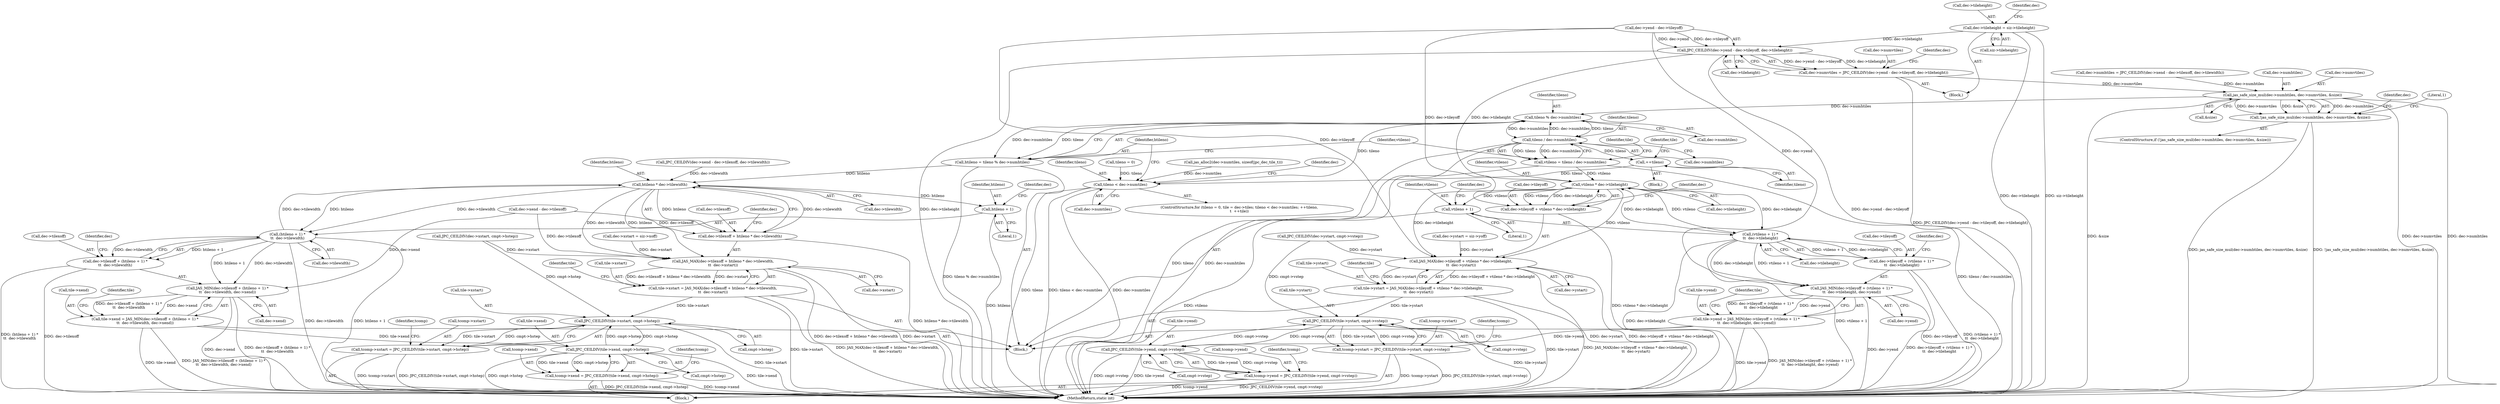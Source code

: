 digraph "0_jasper_ba2b9d000660313af7b692542afbd374c5685865_0@pointer" {
"1000157" [label="(Call,dec->tileheight = siz->tileheight)"];
"1000352" [label="(Call,JPC_CEILDIV(dec->yend - dec->tileyoff, dec->tileheight))"];
"1000348" [label="(Call,dec->numvtiles = JPC_CEILDIV(dec->yend - dec->tileyoff, dec->tileheight))"];
"1000365" [label="(Call,jas_safe_size_mul(dec->numhtiles, dec->numvtiles, &size))"];
"1000364" [label="(Call,!jas_safe_size_mul(dec->numhtiles, dec->numvtiles, &size))"];
"1000437" [label="(Call,tileno % dec->numhtiles)"];
"1000435" [label="(Call,htileno = tileno % dec->numhtiles)"];
"1000468" [label="(Call,htileno * dec->tilewidth)"];
"1000463" [label="(Call,JAS_MAX(dec->tilexoff + htileno * dec->tilewidth,\n\t\t  dec->xstart))"];
"1000459" [label="(Call,tile->xstart = JAS_MAX(dec->tilexoff + htileno * dec->tilewidth,\n\t\t  dec->xstart))"];
"1000631" [label="(Call,JPC_CEILDIV(tile->xstart, cmpt->hstep))"];
"1000627" [label="(Call,tcomp->xstart = JPC_CEILDIV(tile->xstart, cmpt->hstep))"];
"1000653" [label="(Call,JPC_CEILDIV(tile->xend, cmpt->hstep))"];
"1000649" [label="(Call,tcomp->xend = JPC_CEILDIV(tile->xend, cmpt->hstep))"];
"1000464" [label="(Call,dec->tilexoff + htileno * dec->tilewidth)"];
"1000502" [label="(Call,(htileno + 1) *\n\t\t  dec->tilewidth)"];
"1000497" [label="(Call,JAS_MIN(dec->tilexoff + (htileno + 1) *\n\t\t  dec->tilewidth, dec->xend))"];
"1000493" [label="(Call,tile->xend = JAS_MIN(dec->tilexoff + (htileno + 1) *\n\t\t  dec->tilewidth, dec->xend))"];
"1000498" [label="(Call,dec->tilexoff + (htileno + 1) *\n\t\t  dec->tilewidth)"];
"1000503" [label="(Call,htileno + 1)"];
"1000444" [label="(Call,tileno / dec->numhtiles)"];
"1000430" [label="(Call,++tileno)"];
"1000424" [label="(Call,tileno < dec->numtiles)"];
"1000442" [label="(Call,vtileno = tileno / dec->numhtiles)"];
"1000485" [label="(Call,vtileno * dec->tileheight)"];
"1000480" [label="(Call,JAS_MAX(dec->tileyoff + vtileno * dec->tileheight,\n\t\t  dec->ystart))"];
"1000476" [label="(Call,tile->ystart = JAS_MAX(dec->tileyoff + vtileno * dec->tileheight,\n\t\t  dec->ystart))"];
"1000642" [label="(Call,JPC_CEILDIV(tile->ystart, cmpt->vstep))"];
"1000638" [label="(Call,tcomp->ystart = JPC_CEILDIV(tile->ystart, cmpt->vstep))"];
"1000664" [label="(Call,JPC_CEILDIV(tile->yend, cmpt->vstep))"];
"1000660" [label="(Call,tcomp->yend = JPC_CEILDIV(tile->yend, cmpt->vstep))"];
"1000481" [label="(Call,dec->tileyoff + vtileno * dec->tileheight)"];
"1000521" [label="(Call,(vtileno + 1) *\n\t\t  dec->tileheight)"];
"1000516" [label="(Call,JAS_MIN(dec->tileyoff + (vtileno + 1) *\n\t\t  dec->tileheight, dec->yend))"];
"1000512" [label="(Call,tile->yend = JAS_MIN(dec->tileyoff + (vtileno + 1) *\n\t\t  dec->tileheight, dec->yend))"];
"1000517" [label="(Call,dec->tileyoff + (vtileno + 1) *\n\t\t  dec->tileheight)"];
"1000522" [label="(Call,vtileno + 1)"];
"1000643" [label="(Call,tile->ystart)"];
"1000498" [label="(Call,dec->tilexoff + (htileno + 1) *\n\t\t  dec->tilewidth)"];
"1000482" [label="(Call,dec->tileyoff)"];
"1000435" [label="(Call,htileno = tileno % dec->numhtiles)"];
"1000494" [label="(Call,tile->xend)"];
"1000660" [label="(Call,tcomp->yend = JPC_CEILDIV(tile->yend, cmpt->vstep))"];
"1000481" [label="(Call,dec->tileyoff + vtileno * dec->tileheight)"];
"1000495" [label="(Identifier,tile)"];
"1000442" [label="(Call,vtileno = tileno / dec->numhtiles)"];
"1000348" [label="(Call,dec->numvtiles = JPC_CEILDIV(dec->yend - dec->tileyoff, dec->tileheight))"];
"1000404" [label="(Call,jas_alloc2(dec->numtiles, sizeof(jpc_dec_tile_t)))"];
"1000491" [label="(Identifier,dec)"];
"1000524" [label="(Literal,1)"];
"1000433" [label="(Identifier,tile)"];
"1000486" [label="(Identifier,vtileno)"];
"1000521" [label="(Call,(vtileno + 1) *\n\t\t  dec->tileheight)"];
"1000487" [label="(Call,dec->tileheight)"];
"1000507" [label="(Identifier,dec)"];
"1000463" [label="(Call,JAS_MAX(dec->tilexoff + htileno * dec->tilewidth,\n\t\t  dec->xstart))"];
"1000499" [label="(Call,dec->tilexoff)"];
"1000522" [label="(Call,vtileno + 1)"];
"1000661" [label="(Call,tcomp->yend)"];
"1000518" [label="(Call,dec->tileyoff)"];
"1000129" [label="(Call,dec->ystart = siz->yoff)"];
"1000516" [label="(Call,JAS_MIN(dec->tileyoff + (vtileno + 1) *\n\t\t  dec->tileheight, dec->yend))"];
"1000157" [label="(Call,dec->tileheight = siz->tileheight)"];
"1000161" [label="(Call,siz->tileheight)"];
"1000337" [label="(Call,JPC_CEILDIV(dec->xend - dec->tilexoff, dec->tilewidth))"];
"1000628" [label="(Call,tcomp->xstart)"];
"1000478" [label="(Identifier,tile)"];
"1000333" [label="(Call,dec->numhtiles = JPC_CEILDIV(dec->xend - dec->tilexoff, dec->tilewidth))"];
"1000424" [label="(Call,tileno < dec->numtiles)"];
"1000311" [label="(Call,JPC_CEILDIV(dec->ystart, cmpt->vstep))"];
"1000292" [label="(Call,JPC_CEILDIV(dec->xstart, cmpt->hstep))"];
"1000377" [label="(Literal,1)"];
"1000445" [label="(Identifier,tileno)"];
"1000465" [label="(Call,dec->tilexoff)"];
"1000505" [label="(Literal,1)"];
"1000688" [label="(MethodReturn,static int)"];
"1000665" [label="(Call,tile->yend)"];
"1000474" [label="(Identifier,dec)"];
"1000529" [label="(Identifier,dec)"];
"1000446" [label="(Call,dec->numhtiles)"];
"1000635" [label="(Call,cmpt->hstep)"];
"1000451" [label="(Identifier,tile)"];
"1000649" [label="(Call,tcomp->xend = JPC_CEILDIV(tile->xend, cmpt->hstep))"];
"1000642" [label="(Call,JPC_CEILDIV(tile->ystart, cmpt->vstep))"];
"1000434" [label="(Block,)"];
"1000638" [label="(Call,tcomp->ystart = JPC_CEILDIV(tile->ystart, cmpt->vstep))"];
"1000509" [label="(Call,dec->xend)"];
"1000470" [label="(Call,dec->tilewidth)"];
"1000352" [label="(Call,JPC_CEILDIV(dec->yend - dec->tileyoff, dec->tileheight))"];
"1000476" [label="(Call,tile->ystart = JAS_MAX(dec->tileyoff + vtileno * dec->tileheight,\n\t\t  dec->ystart))"];
"1000429" [label="(Block,)"];
"1000459" [label="(Call,tile->xstart = JAS_MAX(dec->tilexoff + htileno * dec->tilewidth,\n\t\t  dec->xstart))"];
"1000650" [label="(Call,tcomp->xend)"];
"1000469" [label="(Identifier,htileno)"];
"1000473" [label="(Call,dec->xstart)"];
"1000533" [label="(Identifier,tile)"];
"1000490" [label="(Call,dec->ystart)"];
"1000438" [label="(Identifier,tileno)"];
"1000430" [label="(Call,++tileno)"];
"1000526" [label="(Identifier,dec)"];
"1000367" [label="(Identifier,dec)"];
"1000504" [label="(Identifier,htileno)"];
"1000611" [label="(Block,)"];
"1000460" [label="(Call,tile->xstart)"];
"1000678" [label="(Identifier,dec)"];
"1000122" [label="(Call,dec->xstart = siz->xoff)"];
"1000380" [label="(Identifier,dec)"];
"1000414" [label="(ControlStructure,for (tileno = 0, tile = dec->tiles; tileno < dec->numtiles; ++tileno,\n\t  ++tile))"];
"1000662" [label="(Identifier,tcomp)"];
"1000493" [label="(Call,tile->xend = JAS_MIN(dec->tilexoff + (htileno + 1) *\n\t\t  dec->tilewidth, dec->xend))"];
"1000363" [label="(ControlStructure,if (!jas_safe_size_mul(dec->numhtiles, dec->numvtiles, &size)))"];
"1000444" [label="(Call,tileno / dec->numhtiles)"];
"1000632" [label="(Call,tile->xstart)"];
"1000480" [label="(Call,JAS_MAX(dec->tileyoff + vtileno * dec->tileheight,\n\t\t  dec->ystart))"];
"1000158" [label="(Call,dec->tileheight)"];
"1000426" [label="(Call,dec->numtiles)"];
"1000364" [label="(Call,!jas_safe_size_mul(dec->numhtiles, dec->numvtiles, &size))"];
"1000657" [label="(Call,cmpt->hstep)"];
"1000512" [label="(Call,tile->yend = JAS_MIN(dec->tileyoff + (vtileno + 1) *\n\t\t  dec->tileheight, dec->yend))"];
"1000664" [label="(Call,JPC_CEILDIV(tile->yend, cmpt->vstep))"];
"1000366" [label="(Call,dec->numhtiles)"];
"1000651" [label="(Identifier,tcomp)"];
"1000668" [label="(Call,cmpt->vstep)"];
"1000640" [label="(Identifier,tcomp)"];
"1000523" [label="(Identifier,vtileno)"];
"1000631" [label="(Call,JPC_CEILDIV(tile->xstart, cmpt->hstep))"];
"1000360" [label="(Call,dec->tileheight)"];
"1000431" [label="(Identifier,tileno)"];
"1000497" [label="(Call,JAS_MIN(dec->tilexoff + (htileno + 1) *\n\t\t  dec->tilewidth, dec->xend))"];
"1000627" [label="(Call,tcomp->xstart = JPC_CEILDIV(tile->xstart, cmpt->hstep))"];
"1000639" [label="(Call,tcomp->ystart)"];
"1000349" [label="(Call,dec->numvtiles)"];
"1000653" [label="(Call,JPC_CEILDIV(tile->xend, cmpt->hstep))"];
"1000436" [label="(Identifier,htileno)"];
"1000525" [label="(Call,dec->tileheight)"];
"1000513" [label="(Call,tile->yend)"];
"1000166" [label="(Identifier,dec)"];
"1000485" [label="(Call,vtileno * dec->tileheight)"];
"1000437" [label="(Call,tileno % dec->numhtiles)"];
"1000654" [label="(Call,tile->xend)"];
"1000365" [label="(Call,jas_safe_size_mul(dec->numhtiles, dec->numvtiles, &size))"];
"1000464" [label="(Call,dec->tilexoff + htileno * dec->tilewidth)"];
"1000514" [label="(Identifier,tile)"];
"1000502" [label="(Call,(htileno + 1) *\n\t\t  dec->tilewidth)"];
"1000517" [label="(Call,dec->tileyoff + (vtileno + 1) *\n\t\t  dec->tileheight)"];
"1000468" [label="(Call,htileno * dec->tilewidth)"];
"1000338" [label="(Call,dec->xend - dec->tilexoff)"];
"1000425" [label="(Identifier,tileno)"];
"1000369" [label="(Call,dec->numvtiles)"];
"1000673" [label="(Identifier,tcomp)"];
"1000372" [label="(Call,&size)"];
"1000503" [label="(Call,htileno + 1)"];
"1000506" [label="(Call,dec->tilewidth)"];
"1000646" [label="(Call,cmpt->vstep)"];
"1000477" [label="(Call,tile->ystart)"];
"1000510" [label="(Identifier,dec)"];
"1000416" [label="(Call,tileno = 0)"];
"1000104" [label="(Block,)"];
"1000439" [label="(Call,dec->numhtiles)"];
"1000353" [label="(Call,dec->yend - dec->tileyoff)"];
"1000528" [label="(Call,dec->yend)"];
"1000443" [label="(Identifier,vtileno)"];
"1000157" -> "1000104"  [label="AST: "];
"1000157" -> "1000161"  [label="CFG: "];
"1000158" -> "1000157"  [label="AST: "];
"1000161" -> "1000157"  [label="AST: "];
"1000166" -> "1000157"  [label="CFG: "];
"1000157" -> "1000688"  [label="DDG: dec->tileheight"];
"1000157" -> "1000688"  [label="DDG: siz->tileheight"];
"1000157" -> "1000352"  [label="DDG: dec->tileheight"];
"1000352" -> "1000348"  [label="AST: "];
"1000352" -> "1000360"  [label="CFG: "];
"1000353" -> "1000352"  [label="AST: "];
"1000360" -> "1000352"  [label="AST: "];
"1000348" -> "1000352"  [label="CFG: "];
"1000352" -> "1000688"  [label="DDG: dec->yend - dec->tileyoff"];
"1000352" -> "1000688"  [label="DDG: dec->tileheight"];
"1000352" -> "1000348"  [label="DDG: dec->yend - dec->tileyoff"];
"1000352" -> "1000348"  [label="DDG: dec->tileheight"];
"1000353" -> "1000352"  [label="DDG: dec->yend"];
"1000353" -> "1000352"  [label="DDG: dec->tileyoff"];
"1000352" -> "1000485"  [label="DDG: dec->tileheight"];
"1000348" -> "1000104"  [label="AST: "];
"1000349" -> "1000348"  [label="AST: "];
"1000367" -> "1000348"  [label="CFG: "];
"1000348" -> "1000688"  [label="DDG: JPC_CEILDIV(dec->yend - dec->tileyoff, dec->tileheight)"];
"1000348" -> "1000365"  [label="DDG: dec->numvtiles"];
"1000365" -> "1000364"  [label="AST: "];
"1000365" -> "1000372"  [label="CFG: "];
"1000366" -> "1000365"  [label="AST: "];
"1000369" -> "1000365"  [label="AST: "];
"1000372" -> "1000365"  [label="AST: "];
"1000364" -> "1000365"  [label="CFG: "];
"1000365" -> "1000688"  [label="DDG: dec->numvtiles"];
"1000365" -> "1000688"  [label="DDG: dec->numhtiles"];
"1000365" -> "1000688"  [label="DDG: &size"];
"1000365" -> "1000364"  [label="DDG: dec->numhtiles"];
"1000365" -> "1000364"  [label="DDG: dec->numvtiles"];
"1000365" -> "1000364"  [label="DDG: &size"];
"1000333" -> "1000365"  [label="DDG: dec->numhtiles"];
"1000365" -> "1000437"  [label="DDG: dec->numhtiles"];
"1000364" -> "1000363"  [label="AST: "];
"1000377" -> "1000364"  [label="CFG: "];
"1000380" -> "1000364"  [label="CFG: "];
"1000364" -> "1000688"  [label="DDG: jas_safe_size_mul(dec->numhtiles, dec->numvtiles, &size)"];
"1000364" -> "1000688"  [label="DDG: !jas_safe_size_mul(dec->numhtiles, dec->numvtiles, &size)"];
"1000437" -> "1000435"  [label="AST: "];
"1000437" -> "1000439"  [label="CFG: "];
"1000438" -> "1000437"  [label="AST: "];
"1000439" -> "1000437"  [label="AST: "];
"1000435" -> "1000437"  [label="CFG: "];
"1000437" -> "1000435"  [label="DDG: tileno"];
"1000437" -> "1000435"  [label="DDG: dec->numhtiles"];
"1000424" -> "1000437"  [label="DDG: tileno"];
"1000444" -> "1000437"  [label="DDG: dec->numhtiles"];
"1000437" -> "1000444"  [label="DDG: tileno"];
"1000437" -> "1000444"  [label="DDG: dec->numhtiles"];
"1000435" -> "1000434"  [label="AST: "];
"1000436" -> "1000435"  [label="AST: "];
"1000443" -> "1000435"  [label="CFG: "];
"1000435" -> "1000688"  [label="DDG: tileno % dec->numhtiles"];
"1000435" -> "1000468"  [label="DDG: htileno"];
"1000468" -> "1000464"  [label="AST: "];
"1000468" -> "1000470"  [label="CFG: "];
"1000469" -> "1000468"  [label="AST: "];
"1000470" -> "1000468"  [label="AST: "];
"1000464" -> "1000468"  [label="CFG: "];
"1000468" -> "1000463"  [label="DDG: htileno"];
"1000468" -> "1000463"  [label="DDG: dec->tilewidth"];
"1000468" -> "1000464"  [label="DDG: htileno"];
"1000468" -> "1000464"  [label="DDG: dec->tilewidth"];
"1000502" -> "1000468"  [label="DDG: dec->tilewidth"];
"1000337" -> "1000468"  [label="DDG: dec->tilewidth"];
"1000468" -> "1000502"  [label="DDG: htileno"];
"1000468" -> "1000502"  [label="DDG: dec->tilewidth"];
"1000468" -> "1000503"  [label="DDG: htileno"];
"1000463" -> "1000459"  [label="AST: "];
"1000463" -> "1000473"  [label="CFG: "];
"1000464" -> "1000463"  [label="AST: "];
"1000473" -> "1000463"  [label="AST: "];
"1000459" -> "1000463"  [label="CFG: "];
"1000463" -> "1000688"  [label="DDG: dec->tilexoff + htileno * dec->tilewidth"];
"1000463" -> "1000688"  [label="DDG: dec->xstart"];
"1000463" -> "1000459"  [label="DDG: dec->tilexoff + htileno * dec->tilewidth"];
"1000463" -> "1000459"  [label="DDG: dec->xstart"];
"1000338" -> "1000463"  [label="DDG: dec->tilexoff"];
"1000292" -> "1000463"  [label="DDG: dec->xstart"];
"1000122" -> "1000463"  [label="DDG: dec->xstart"];
"1000459" -> "1000434"  [label="AST: "];
"1000460" -> "1000459"  [label="AST: "];
"1000478" -> "1000459"  [label="CFG: "];
"1000459" -> "1000688"  [label="DDG: tile->xstart"];
"1000459" -> "1000688"  [label="DDG: JAS_MAX(dec->tilexoff + htileno * dec->tilewidth,\n\t\t  dec->xstart)"];
"1000459" -> "1000631"  [label="DDG: tile->xstart"];
"1000631" -> "1000627"  [label="AST: "];
"1000631" -> "1000635"  [label="CFG: "];
"1000632" -> "1000631"  [label="AST: "];
"1000635" -> "1000631"  [label="AST: "];
"1000627" -> "1000631"  [label="CFG: "];
"1000631" -> "1000688"  [label="DDG: tile->xstart"];
"1000631" -> "1000627"  [label="DDG: tile->xstart"];
"1000631" -> "1000627"  [label="DDG: cmpt->hstep"];
"1000292" -> "1000631"  [label="DDG: cmpt->hstep"];
"1000653" -> "1000631"  [label="DDG: cmpt->hstep"];
"1000631" -> "1000653"  [label="DDG: cmpt->hstep"];
"1000627" -> "1000611"  [label="AST: "];
"1000628" -> "1000627"  [label="AST: "];
"1000640" -> "1000627"  [label="CFG: "];
"1000627" -> "1000688"  [label="DDG: JPC_CEILDIV(tile->xstart, cmpt->hstep)"];
"1000627" -> "1000688"  [label="DDG: tcomp->xstart"];
"1000653" -> "1000649"  [label="AST: "];
"1000653" -> "1000657"  [label="CFG: "];
"1000654" -> "1000653"  [label="AST: "];
"1000657" -> "1000653"  [label="AST: "];
"1000649" -> "1000653"  [label="CFG: "];
"1000653" -> "1000688"  [label="DDG: cmpt->hstep"];
"1000653" -> "1000688"  [label="DDG: tile->xend"];
"1000653" -> "1000649"  [label="DDG: tile->xend"];
"1000653" -> "1000649"  [label="DDG: cmpt->hstep"];
"1000493" -> "1000653"  [label="DDG: tile->xend"];
"1000649" -> "1000611"  [label="AST: "];
"1000650" -> "1000649"  [label="AST: "];
"1000662" -> "1000649"  [label="CFG: "];
"1000649" -> "1000688"  [label="DDG: tcomp->xend"];
"1000649" -> "1000688"  [label="DDG: JPC_CEILDIV(tile->xend, cmpt->hstep)"];
"1000465" -> "1000464"  [label="AST: "];
"1000474" -> "1000464"  [label="CFG: "];
"1000464" -> "1000688"  [label="DDG: htileno * dec->tilewidth"];
"1000338" -> "1000464"  [label="DDG: dec->tilexoff"];
"1000502" -> "1000498"  [label="AST: "];
"1000502" -> "1000506"  [label="CFG: "];
"1000503" -> "1000502"  [label="AST: "];
"1000506" -> "1000502"  [label="AST: "];
"1000498" -> "1000502"  [label="CFG: "];
"1000502" -> "1000688"  [label="DDG: dec->tilewidth"];
"1000502" -> "1000688"  [label="DDG: htileno + 1"];
"1000502" -> "1000497"  [label="DDG: htileno + 1"];
"1000502" -> "1000497"  [label="DDG: dec->tilewidth"];
"1000502" -> "1000498"  [label="DDG: htileno + 1"];
"1000502" -> "1000498"  [label="DDG: dec->tilewidth"];
"1000497" -> "1000493"  [label="AST: "];
"1000497" -> "1000509"  [label="CFG: "];
"1000498" -> "1000497"  [label="AST: "];
"1000509" -> "1000497"  [label="AST: "];
"1000493" -> "1000497"  [label="CFG: "];
"1000497" -> "1000688"  [label="DDG: dec->xend"];
"1000497" -> "1000688"  [label="DDG: dec->tilexoff + (htileno + 1) *\n\t\t  dec->tilewidth"];
"1000497" -> "1000493"  [label="DDG: dec->tilexoff + (htileno + 1) *\n\t\t  dec->tilewidth"];
"1000497" -> "1000493"  [label="DDG: dec->xend"];
"1000338" -> "1000497"  [label="DDG: dec->xend"];
"1000493" -> "1000434"  [label="AST: "];
"1000494" -> "1000493"  [label="AST: "];
"1000514" -> "1000493"  [label="CFG: "];
"1000493" -> "1000688"  [label="DDG: tile->xend"];
"1000493" -> "1000688"  [label="DDG: JAS_MIN(dec->tilexoff + (htileno + 1) *\n\t\t  dec->tilewidth, dec->xend)"];
"1000499" -> "1000498"  [label="AST: "];
"1000510" -> "1000498"  [label="CFG: "];
"1000498" -> "1000688"  [label="DDG: (htileno + 1) *\n\t\t  dec->tilewidth"];
"1000498" -> "1000688"  [label="DDG: dec->tilexoff"];
"1000503" -> "1000505"  [label="CFG: "];
"1000504" -> "1000503"  [label="AST: "];
"1000505" -> "1000503"  [label="AST: "];
"1000507" -> "1000503"  [label="CFG: "];
"1000503" -> "1000688"  [label="DDG: htileno"];
"1000444" -> "1000442"  [label="AST: "];
"1000444" -> "1000446"  [label="CFG: "];
"1000445" -> "1000444"  [label="AST: "];
"1000446" -> "1000444"  [label="AST: "];
"1000442" -> "1000444"  [label="CFG: "];
"1000444" -> "1000688"  [label="DDG: dec->numhtiles"];
"1000444" -> "1000688"  [label="DDG: tileno"];
"1000444" -> "1000430"  [label="DDG: tileno"];
"1000444" -> "1000442"  [label="DDG: tileno"];
"1000444" -> "1000442"  [label="DDG: dec->numhtiles"];
"1000430" -> "1000429"  [label="AST: "];
"1000430" -> "1000431"  [label="CFG: "];
"1000431" -> "1000430"  [label="AST: "];
"1000433" -> "1000430"  [label="CFG: "];
"1000430" -> "1000424"  [label="DDG: tileno"];
"1000424" -> "1000414"  [label="AST: "];
"1000424" -> "1000426"  [label="CFG: "];
"1000425" -> "1000424"  [label="AST: "];
"1000426" -> "1000424"  [label="AST: "];
"1000436" -> "1000424"  [label="CFG: "];
"1000678" -> "1000424"  [label="CFG: "];
"1000424" -> "1000688"  [label="DDG: dec->numtiles"];
"1000424" -> "1000688"  [label="DDG: tileno"];
"1000424" -> "1000688"  [label="DDG: tileno < dec->numtiles"];
"1000416" -> "1000424"  [label="DDG: tileno"];
"1000404" -> "1000424"  [label="DDG: dec->numtiles"];
"1000442" -> "1000434"  [label="AST: "];
"1000443" -> "1000442"  [label="AST: "];
"1000451" -> "1000442"  [label="CFG: "];
"1000442" -> "1000688"  [label="DDG: tileno / dec->numhtiles"];
"1000442" -> "1000485"  [label="DDG: vtileno"];
"1000485" -> "1000481"  [label="AST: "];
"1000485" -> "1000487"  [label="CFG: "];
"1000486" -> "1000485"  [label="AST: "];
"1000487" -> "1000485"  [label="AST: "];
"1000481" -> "1000485"  [label="CFG: "];
"1000485" -> "1000480"  [label="DDG: vtileno"];
"1000485" -> "1000480"  [label="DDG: dec->tileheight"];
"1000485" -> "1000481"  [label="DDG: vtileno"];
"1000485" -> "1000481"  [label="DDG: dec->tileheight"];
"1000521" -> "1000485"  [label="DDG: dec->tileheight"];
"1000485" -> "1000521"  [label="DDG: vtileno"];
"1000485" -> "1000521"  [label="DDG: dec->tileheight"];
"1000485" -> "1000522"  [label="DDG: vtileno"];
"1000480" -> "1000476"  [label="AST: "];
"1000480" -> "1000490"  [label="CFG: "];
"1000481" -> "1000480"  [label="AST: "];
"1000490" -> "1000480"  [label="AST: "];
"1000476" -> "1000480"  [label="CFG: "];
"1000480" -> "1000688"  [label="DDG: dec->ystart"];
"1000480" -> "1000688"  [label="DDG: dec->tileyoff + vtileno * dec->tileheight"];
"1000480" -> "1000476"  [label="DDG: dec->tileyoff + vtileno * dec->tileheight"];
"1000480" -> "1000476"  [label="DDG: dec->ystart"];
"1000353" -> "1000480"  [label="DDG: dec->tileyoff"];
"1000129" -> "1000480"  [label="DDG: dec->ystart"];
"1000311" -> "1000480"  [label="DDG: dec->ystart"];
"1000476" -> "1000434"  [label="AST: "];
"1000477" -> "1000476"  [label="AST: "];
"1000495" -> "1000476"  [label="CFG: "];
"1000476" -> "1000688"  [label="DDG: tile->ystart"];
"1000476" -> "1000688"  [label="DDG: JAS_MAX(dec->tileyoff + vtileno * dec->tileheight,\n\t\t  dec->ystart)"];
"1000476" -> "1000642"  [label="DDG: tile->ystart"];
"1000642" -> "1000638"  [label="AST: "];
"1000642" -> "1000646"  [label="CFG: "];
"1000643" -> "1000642"  [label="AST: "];
"1000646" -> "1000642"  [label="AST: "];
"1000638" -> "1000642"  [label="CFG: "];
"1000642" -> "1000688"  [label="DDG: tile->ystart"];
"1000642" -> "1000638"  [label="DDG: tile->ystart"];
"1000642" -> "1000638"  [label="DDG: cmpt->vstep"];
"1000311" -> "1000642"  [label="DDG: cmpt->vstep"];
"1000664" -> "1000642"  [label="DDG: cmpt->vstep"];
"1000642" -> "1000664"  [label="DDG: cmpt->vstep"];
"1000638" -> "1000611"  [label="AST: "];
"1000639" -> "1000638"  [label="AST: "];
"1000651" -> "1000638"  [label="CFG: "];
"1000638" -> "1000688"  [label="DDG: tcomp->ystart"];
"1000638" -> "1000688"  [label="DDG: JPC_CEILDIV(tile->ystart, cmpt->vstep)"];
"1000664" -> "1000660"  [label="AST: "];
"1000664" -> "1000668"  [label="CFG: "];
"1000665" -> "1000664"  [label="AST: "];
"1000668" -> "1000664"  [label="AST: "];
"1000660" -> "1000664"  [label="CFG: "];
"1000664" -> "1000688"  [label="DDG: cmpt->vstep"];
"1000664" -> "1000688"  [label="DDG: tile->yend"];
"1000664" -> "1000660"  [label="DDG: tile->yend"];
"1000664" -> "1000660"  [label="DDG: cmpt->vstep"];
"1000512" -> "1000664"  [label="DDG: tile->yend"];
"1000660" -> "1000611"  [label="AST: "];
"1000661" -> "1000660"  [label="AST: "];
"1000673" -> "1000660"  [label="CFG: "];
"1000660" -> "1000688"  [label="DDG: JPC_CEILDIV(tile->yend, cmpt->vstep)"];
"1000660" -> "1000688"  [label="DDG: tcomp->yend"];
"1000482" -> "1000481"  [label="AST: "];
"1000491" -> "1000481"  [label="CFG: "];
"1000481" -> "1000688"  [label="DDG: vtileno * dec->tileheight"];
"1000353" -> "1000481"  [label="DDG: dec->tileyoff"];
"1000521" -> "1000517"  [label="AST: "];
"1000521" -> "1000525"  [label="CFG: "];
"1000522" -> "1000521"  [label="AST: "];
"1000525" -> "1000521"  [label="AST: "];
"1000517" -> "1000521"  [label="CFG: "];
"1000521" -> "1000688"  [label="DDG: dec->tileheight"];
"1000521" -> "1000688"  [label="DDG: vtileno + 1"];
"1000521" -> "1000516"  [label="DDG: vtileno + 1"];
"1000521" -> "1000516"  [label="DDG: dec->tileheight"];
"1000521" -> "1000517"  [label="DDG: vtileno + 1"];
"1000521" -> "1000517"  [label="DDG: dec->tileheight"];
"1000516" -> "1000512"  [label="AST: "];
"1000516" -> "1000528"  [label="CFG: "];
"1000517" -> "1000516"  [label="AST: "];
"1000528" -> "1000516"  [label="AST: "];
"1000512" -> "1000516"  [label="CFG: "];
"1000516" -> "1000688"  [label="DDG: dec->yend"];
"1000516" -> "1000688"  [label="DDG: dec->tileyoff + (vtileno + 1) *\n\t\t  dec->tileheight"];
"1000516" -> "1000512"  [label="DDG: dec->tileyoff + (vtileno + 1) *\n\t\t  dec->tileheight"];
"1000516" -> "1000512"  [label="DDG: dec->yend"];
"1000353" -> "1000516"  [label="DDG: dec->yend"];
"1000512" -> "1000434"  [label="AST: "];
"1000513" -> "1000512"  [label="AST: "];
"1000533" -> "1000512"  [label="CFG: "];
"1000512" -> "1000688"  [label="DDG: tile->yend"];
"1000512" -> "1000688"  [label="DDG: JAS_MIN(dec->tileyoff + (vtileno + 1) *\n\t\t  dec->tileheight, dec->yend)"];
"1000518" -> "1000517"  [label="AST: "];
"1000529" -> "1000517"  [label="CFG: "];
"1000517" -> "1000688"  [label="DDG: dec->tileyoff"];
"1000517" -> "1000688"  [label="DDG: (vtileno + 1) *\n\t\t  dec->tileheight"];
"1000522" -> "1000524"  [label="CFG: "];
"1000523" -> "1000522"  [label="AST: "];
"1000524" -> "1000522"  [label="AST: "];
"1000526" -> "1000522"  [label="CFG: "];
"1000522" -> "1000688"  [label="DDG: vtileno"];
}
